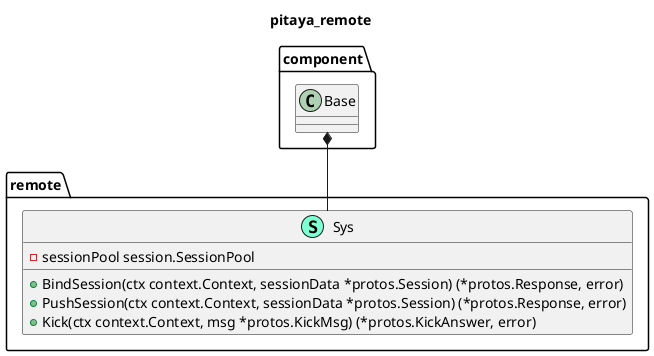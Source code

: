 @startuml
title pitaya_remote
namespace remote {
    class Sys << (S,Aquamarine) >> {
        - sessionPool session.SessionPool

        + BindSession(ctx context.Context, sessionData *protos.Session) (*protos.Response, error)
        + PushSession(ctx context.Context, sessionData *protos.Session) (*protos.Response, error)
        + Kick(ctx context.Context, msg *protos.KickMsg) (*protos.KickAnswer, error)

    }
}
"component.Base" *-- "remote.Sys"


@enduml
